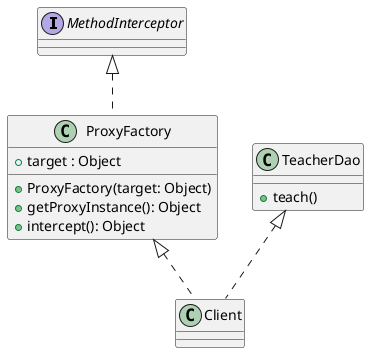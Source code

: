 @startuml

interface MethodInterceptor
class ProxyFactory
class TeacherDao
class Client

ProxyFactory : +target : Object

ProxyFactory : +ProxyFactory(target: Object)
ProxyFactory : +getProxyInstance(): Object
ProxyFactory : +intercept(): Object

TeacherDao : +teach()

MethodInterceptor <|.. ProxyFactory
ProxyFactory <|.. Client
TeacherDao <|.. Client




@enduml